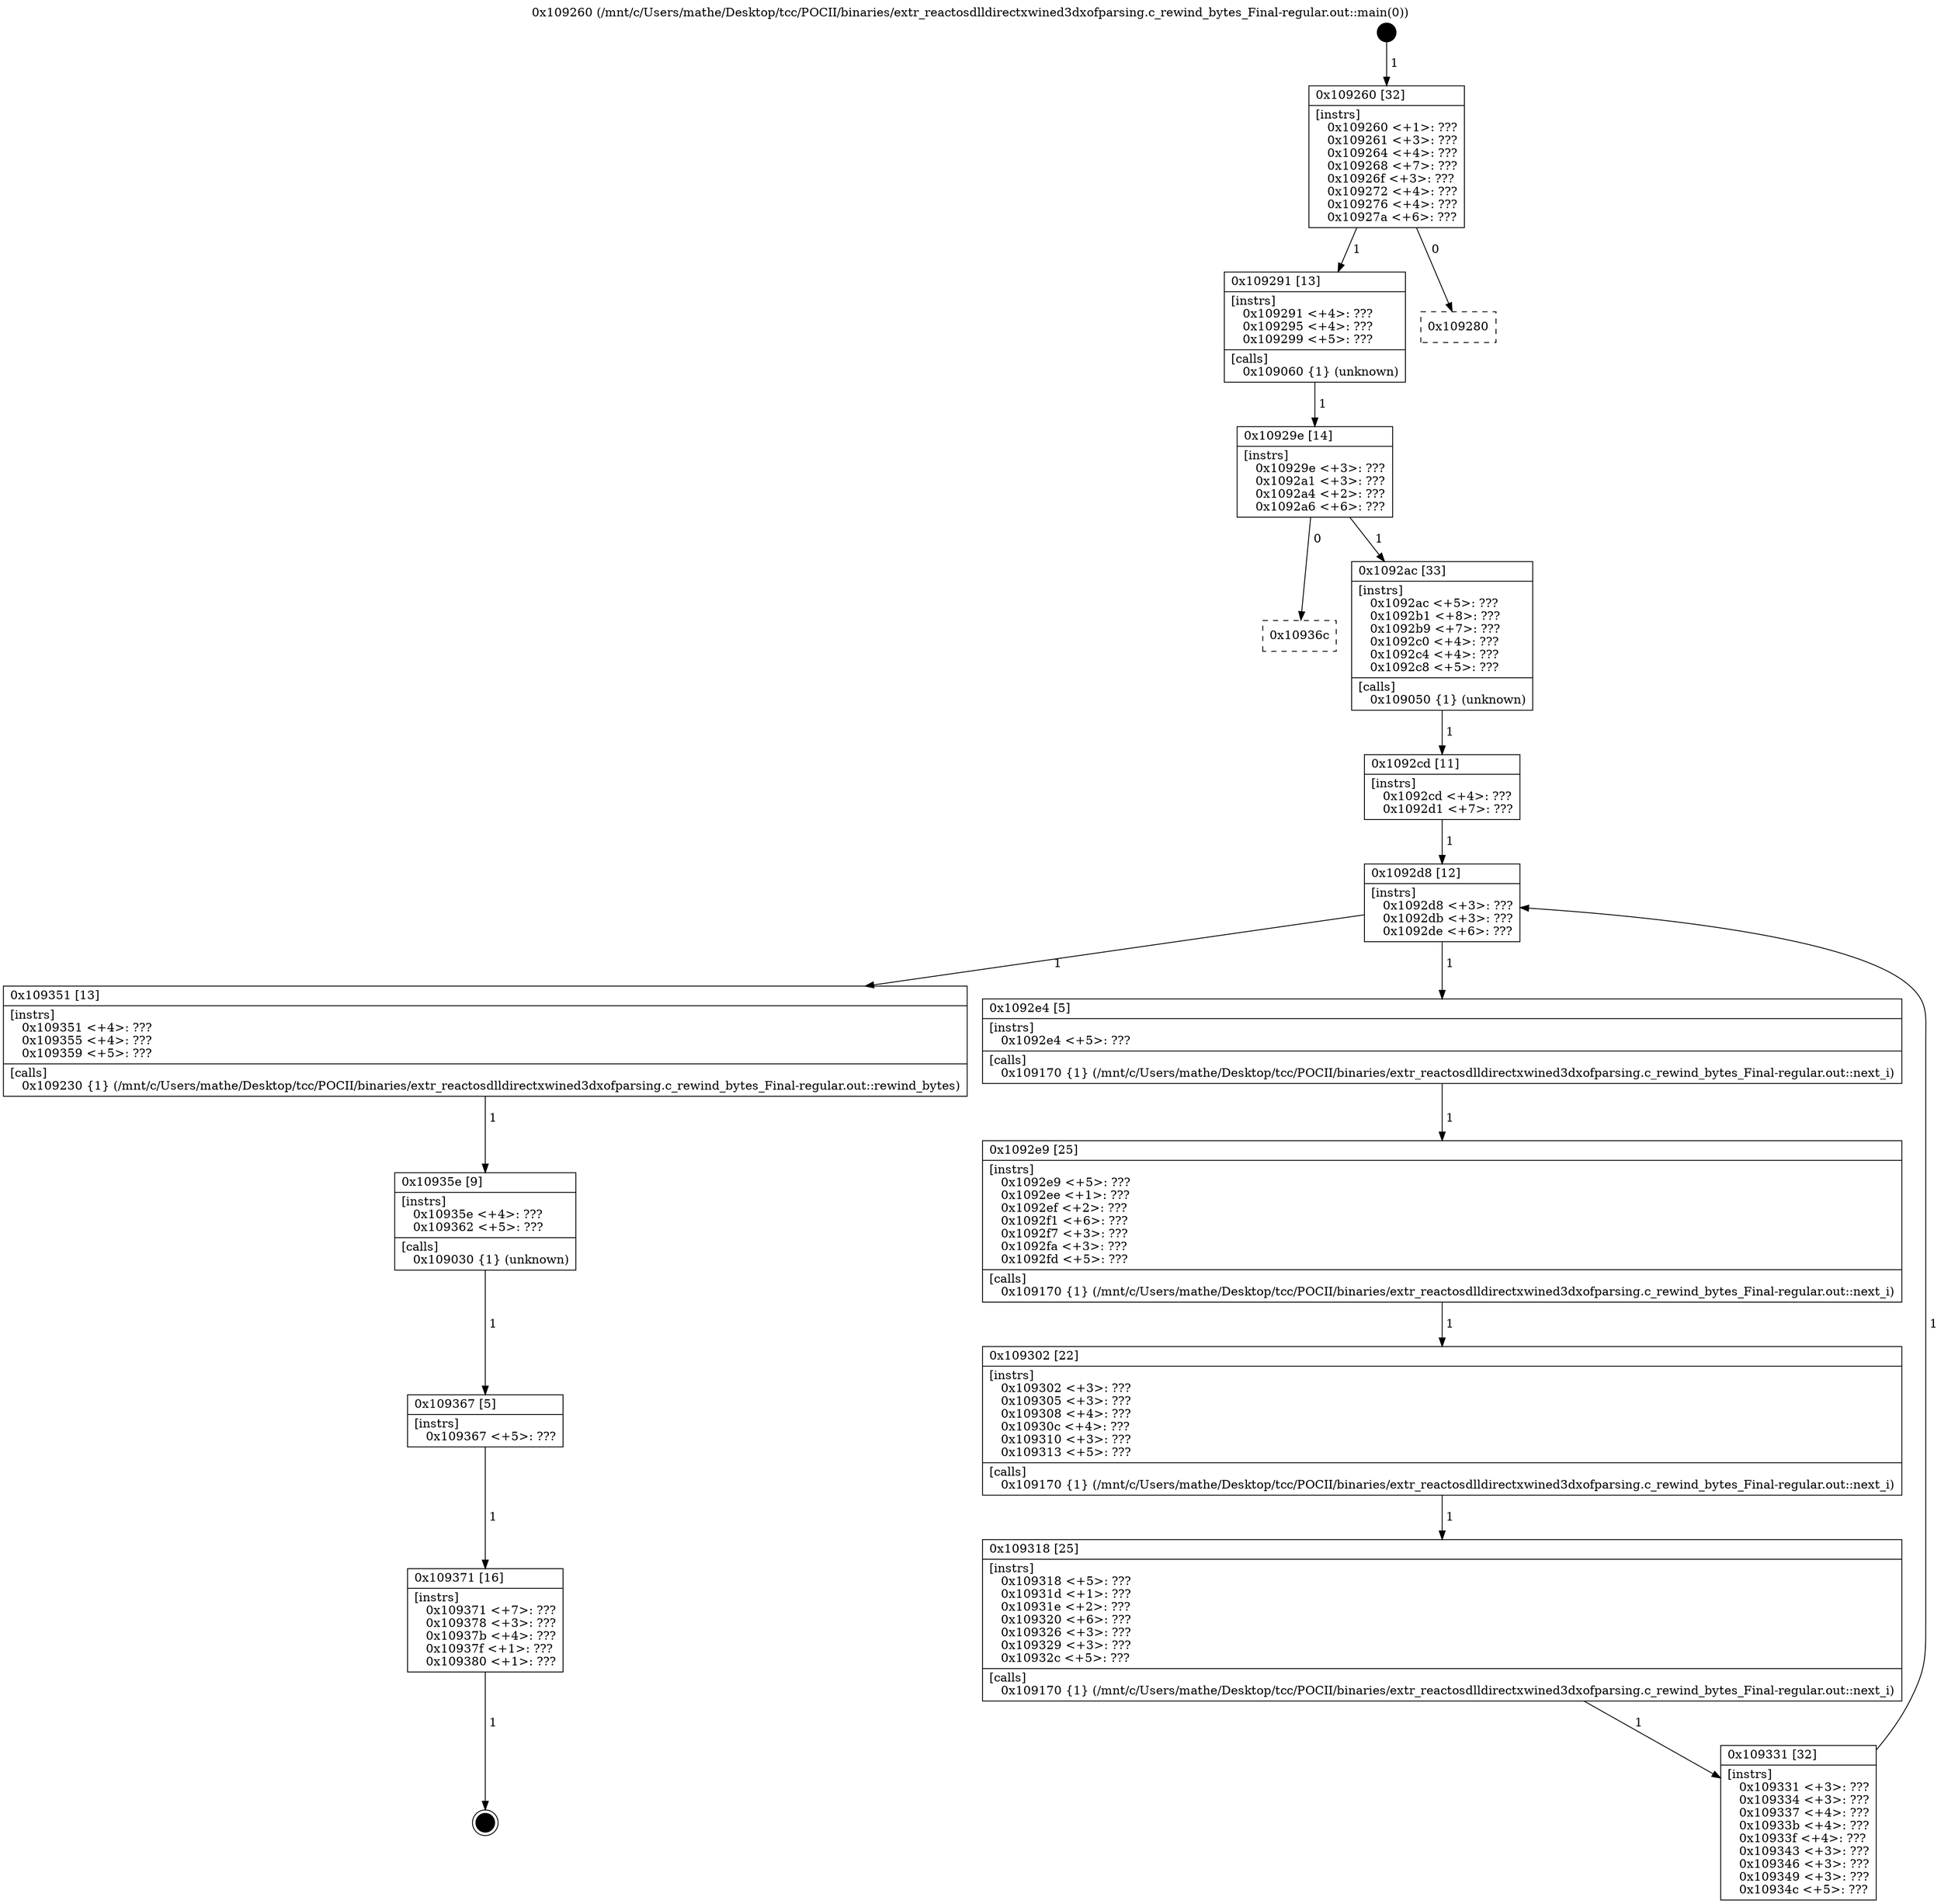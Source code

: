 digraph "0x109260" {
  label = "0x109260 (/mnt/c/Users/mathe/Desktop/tcc/POCII/binaries/extr_reactosdlldirectxwined3dxofparsing.c_rewind_bytes_Final-regular.out::main(0))"
  labelloc = "t"
  node[shape=record]

  Entry [label="",width=0.3,height=0.3,shape=circle,fillcolor=black,style=filled]
  "0x109260" [label="{
     0x109260 [32]\l
     | [instrs]\l
     &nbsp;&nbsp;0x109260 \<+1\>: ???\l
     &nbsp;&nbsp;0x109261 \<+3\>: ???\l
     &nbsp;&nbsp;0x109264 \<+4\>: ???\l
     &nbsp;&nbsp;0x109268 \<+7\>: ???\l
     &nbsp;&nbsp;0x10926f \<+3\>: ???\l
     &nbsp;&nbsp;0x109272 \<+4\>: ???\l
     &nbsp;&nbsp;0x109276 \<+4\>: ???\l
     &nbsp;&nbsp;0x10927a \<+6\>: ???\l
  }"]
  "0x109291" [label="{
     0x109291 [13]\l
     | [instrs]\l
     &nbsp;&nbsp;0x109291 \<+4\>: ???\l
     &nbsp;&nbsp;0x109295 \<+4\>: ???\l
     &nbsp;&nbsp;0x109299 \<+5\>: ???\l
     | [calls]\l
     &nbsp;&nbsp;0x109060 \{1\} (unknown)\l
  }"]
  "0x109280" [label="{
     0x109280\l
  }", style=dashed]
  "0x10929e" [label="{
     0x10929e [14]\l
     | [instrs]\l
     &nbsp;&nbsp;0x10929e \<+3\>: ???\l
     &nbsp;&nbsp;0x1092a1 \<+3\>: ???\l
     &nbsp;&nbsp;0x1092a4 \<+2\>: ???\l
     &nbsp;&nbsp;0x1092a6 \<+6\>: ???\l
  }"]
  "0x10936c" [label="{
     0x10936c\l
  }", style=dashed]
  "0x1092ac" [label="{
     0x1092ac [33]\l
     | [instrs]\l
     &nbsp;&nbsp;0x1092ac \<+5\>: ???\l
     &nbsp;&nbsp;0x1092b1 \<+8\>: ???\l
     &nbsp;&nbsp;0x1092b9 \<+7\>: ???\l
     &nbsp;&nbsp;0x1092c0 \<+4\>: ???\l
     &nbsp;&nbsp;0x1092c4 \<+4\>: ???\l
     &nbsp;&nbsp;0x1092c8 \<+5\>: ???\l
     | [calls]\l
     &nbsp;&nbsp;0x109050 \{1\} (unknown)\l
  }"]
  Exit [label="",width=0.3,height=0.3,shape=circle,fillcolor=black,style=filled,peripheries=2]
  "0x1092d8" [label="{
     0x1092d8 [12]\l
     | [instrs]\l
     &nbsp;&nbsp;0x1092d8 \<+3\>: ???\l
     &nbsp;&nbsp;0x1092db \<+3\>: ???\l
     &nbsp;&nbsp;0x1092de \<+6\>: ???\l
  }"]
  "0x109351" [label="{
     0x109351 [13]\l
     | [instrs]\l
     &nbsp;&nbsp;0x109351 \<+4\>: ???\l
     &nbsp;&nbsp;0x109355 \<+4\>: ???\l
     &nbsp;&nbsp;0x109359 \<+5\>: ???\l
     | [calls]\l
     &nbsp;&nbsp;0x109230 \{1\} (/mnt/c/Users/mathe/Desktop/tcc/POCII/binaries/extr_reactosdlldirectxwined3dxofparsing.c_rewind_bytes_Final-regular.out::rewind_bytes)\l
  }"]
  "0x1092e4" [label="{
     0x1092e4 [5]\l
     | [instrs]\l
     &nbsp;&nbsp;0x1092e4 \<+5\>: ???\l
     | [calls]\l
     &nbsp;&nbsp;0x109170 \{1\} (/mnt/c/Users/mathe/Desktop/tcc/POCII/binaries/extr_reactosdlldirectxwined3dxofparsing.c_rewind_bytes_Final-regular.out::next_i)\l
  }"]
  "0x1092e9" [label="{
     0x1092e9 [25]\l
     | [instrs]\l
     &nbsp;&nbsp;0x1092e9 \<+5\>: ???\l
     &nbsp;&nbsp;0x1092ee \<+1\>: ???\l
     &nbsp;&nbsp;0x1092ef \<+2\>: ???\l
     &nbsp;&nbsp;0x1092f1 \<+6\>: ???\l
     &nbsp;&nbsp;0x1092f7 \<+3\>: ???\l
     &nbsp;&nbsp;0x1092fa \<+3\>: ???\l
     &nbsp;&nbsp;0x1092fd \<+5\>: ???\l
     | [calls]\l
     &nbsp;&nbsp;0x109170 \{1\} (/mnt/c/Users/mathe/Desktop/tcc/POCII/binaries/extr_reactosdlldirectxwined3dxofparsing.c_rewind_bytes_Final-regular.out::next_i)\l
  }"]
  "0x109302" [label="{
     0x109302 [22]\l
     | [instrs]\l
     &nbsp;&nbsp;0x109302 \<+3\>: ???\l
     &nbsp;&nbsp;0x109305 \<+3\>: ???\l
     &nbsp;&nbsp;0x109308 \<+4\>: ???\l
     &nbsp;&nbsp;0x10930c \<+4\>: ???\l
     &nbsp;&nbsp;0x109310 \<+3\>: ???\l
     &nbsp;&nbsp;0x109313 \<+5\>: ???\l
     | [calls]\l
     &nbsp;&nbsp;0x109170 \{1\} (/mnt/c/Users/mathe/Desktop/tcc/POCII/binaries/extr_reactosdlldirectxwined3dxofparsing.c_rewind_bytes_Final-regular.out::next_i)\l
  }"]
  "0x109318" [label="{
     0x109318 [25]\l
     | [instrs]\l
     &nbsp;&nbsp;0x109318 \<+5\>: ???\l
     &nbsp;&nbsp;0x10931d \<+1\>: ???\l
     &nbsp;&nbsp;0x10931e \<+2\>: ???\l
     &nbsp;&nbsp;0x109320 \<+6\>: ???\l
     &nbsp;&nbsp;0x109326 \<+3\>: ???\l
     &nbsp;&nbsp;0x109329 \<+3\>: ???\l
     &nbsp;&nbsp;0x10932c \<+5\>: ???\l
     | [calls]\l
     &nbsp;&nbsp;0x109170 \{1\} (/mnt/c/Users/mathe/Desktop/tcc/POCII/binaries/extr_reactosdlldirectxwined3dxofparsing.c_rewind_bytes_Final-regular.out::next_i)\l
  }"]
  "0x109331" [label="{
     0x109331 [32]\l
     | [instrs]\l
     &nbsp;&nbsp;0x109331 \<+3\>: ???\l
     &nbsp;&nbsp;0x109334 \<+3\>: ???\l
     &nbsp;&nbsp;0x109337 \<+4\>: ???\l
     &nbsp;&nbsp;0x10933b \<+4\>: ???\l
     &nbsp;&nbsp;0x10933f \<+4\>: ???\l
     &nbsp;&nbsp;0x109343 \<+3\>: ???\l
     &nbsp;&nbsp;0x109346 \<+3\>: ???\l
     &nbsp;&nbsp;0x109349 \<+3\>: ???\l
     &nbsp;&nbsp;0x10934c \<+5\>: ???\l
  }"]
  "0x1092cd" [label="{
     0x1092cd [11]\l
     | [instrs]\l
     &nbsp;&nbsp;0x1092cd \<+4\>: ???\l
     &nbsp;&nbsp;0x1092d1 \<+7\>: ???\l
  }"]
  "0x10935e" [label="{
     0x10935e [9]\l
     | [instrs]\l
     &nbsp;&nbsp;0x10935e \<+4\>: ???\l
     &nbsp;&nbsp;0x109362 \<+5\>: ???\l
     | [calls]\l
     &nbsp;&nbsp;0x109030 \{1\} (unknown)\l
  }"]
  "0x109367" [label="{
     0x109367 [5]\l
     | [instrs]\l
     &nbsp;&nbsp;0x109367 \<+5\>: ???\l
  }"]
  "0x109371" [label="{
     0x109371 [16]\l
     | [instrs]\l
     &nbsp;&nbsp;0x109371 \<+7\>: ???\l
     &nbsp;&nbsp;0x109378 \<+3\>: ???\l
     &nbsp;&nbsp;0x10937b \<+4\>: ???\l
     &nbsp;&nbsp;0x10937f \<+1\>: ???\l
     &nbsp;&nbsp;0x109380 \<+1\>: ???\l
  }"]
  Entry -> "0x109260" [label=" 1"]
  "0x109260" -> "0x109291" [label=" 1"]
  "0x109260" -> "0x109280" [label=" 0"]
  "0x109291" -> "0x10929e" [label=" 1"]
  "0x10929e" -> "0x10936c" [label=" 0"]
  "0x10929e" -> "0x1092ac" [label=" 1"]
  "0x109371" -> Exit [label=" 1"]
  "0x1092ac" -> "0x1092cd" [label=" 1"]
  "0x1092d8" -> "0x109351" [label=" 1"]
  "0x1092d8" -> "0x1092e4" [label=" 1"]
  "0x1092e4" -> "0x1092e9" [label=" 1"]
  "0x1092e9" -> "0x109302" [label=" 1"]
  "0x109302" -> "0x109318" [label=" 1"]
  "0x109318" -> "0x109331" [label=" 1"]
  "0x1092cd" -> "0x1092d8" [label=" 1"]
  "0x109331" -> "0x1092d8" [label=" 1"]
  "0x109351" -> "0x10935e" [label=" 1"]
  "0x10935e" -> "0x109367" [label=" 1"]
  "0x109367" -> "0x109371" [label=" 1"]
}
